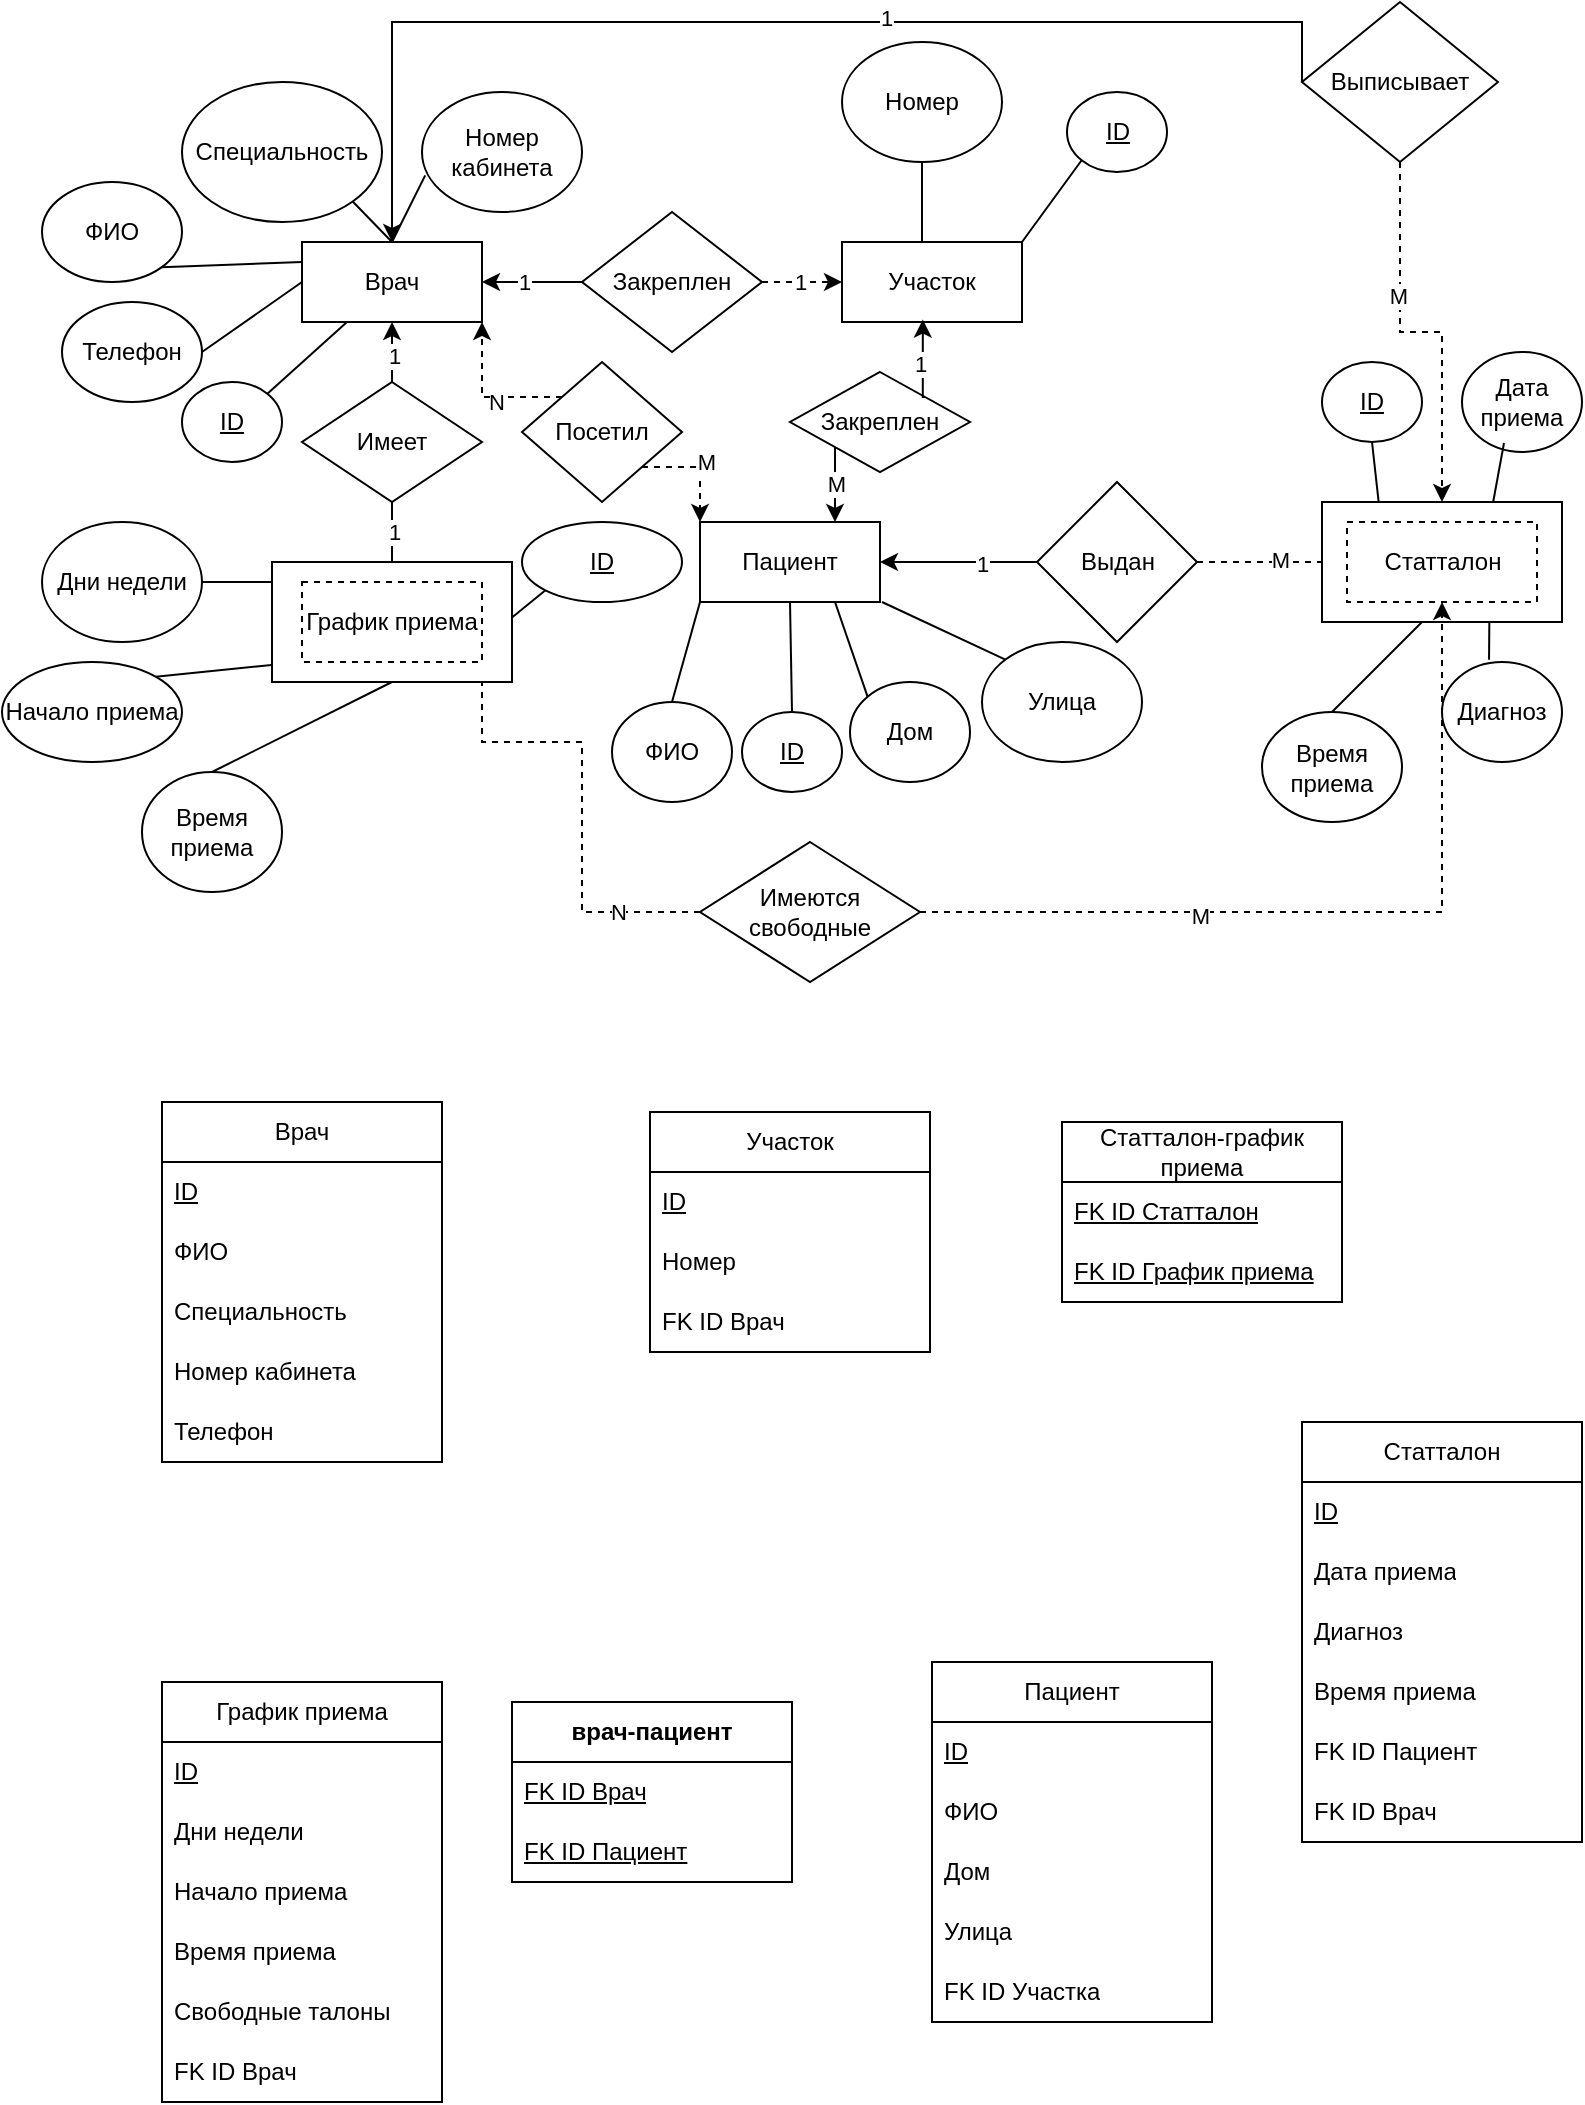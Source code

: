 <mxfile version="28.2.3">
  <diagram name="Страница — 1" id="8ma9KyARYrbKn6qlZUvq">
    <mxGraphModel dx="1426" dy="764" grid="1" gridSize="10" guides="1" tooltips="1" connect="1" arrows="1" fold="1" page="1" pageScale="1" pageWidth="827" pageHeight="1169" math="0" shadow="0">
      <root>
        <mxCell id="0" />
        <mxCell id="1" parent="0" />
        <mxCell id="t9MfOIx_DR_4WwV01bwV-9" value="" style="edgeStyle=orthogonalEdgeStyle;rounded=0;orthogonalLoop=1;jettySize=auto;html=1;exitX=0;exitY=0.5;exitDx=0;exitDy=0;dashed=1;" parent="1" source="t9MfOIx_DR_4WwV01bwV-7" edge="1">
          <mxGeometry relative="1" as="geometry">
            <mxPoint x="260" y="350" as="targetPoint" />
            <Array as="points">
              <mxPoint x="310" y="485" />
              <mxPoint x="310" y="400" />
              <mxPoint x="260" y="400" />
            </Array>
          </mxGeometry>
        </mxCell>
        <mxCell id="t9MfOIx_DR_4WwV01bwV-10" value="N" style="edgeLabel;html=1;align=center;verticalAlign=middle;resizable=0;points=[];" parent="t9MfOIx_DR_4WwV01bwV-9" vertex="1" connectable="0">
          <mxGeometry x="-0.664" relative="1" as="geometry">
            <mxPoint as="offset" />
          </mxGeometry>
        </mxCell>
        <mxCell id="t9MfOIx_DR_4WwV01bwV-4" value="" style="endArrow=none;html=1;rounded=0;exitX=0.5;exitY=0;exitDx=0;exitDy=0;entryX=0.5;entryY=1;entryDx=0;entryDy=0;" parent="1" source="t9MfOIx_DR_4WwV01bwV-2" target="hVDHSrM-zefOUmls5H3F-8" edge="1">
          <mxGeometry width="50" height="50" relative="1" as="geometry">
            <mxPoint x="390" y="440" as="sourcePoint" />
            <mxPoint x="440" y="390" as="targetPoint" />
          </mxGeometry>
        </mxCell>
        <mxCell id="dcq4fBxbvVX3s8oVDsdl-10" value="" style="endArrow=none;html=1;rounded=0;exitX=1;exitY=0.75;exitDx=0;exitDy=0;entryX=0;entryY=1;entryDx=0;entryDy=0;" parent="1" source="hVDHSrM-zefOUmls5H3F-15" target="dcq4fBxbvVX3s8oVDsdl-9" edge="1">
          <mxGeometry width="50" height="50" relative="1" as="geometry">
            <mxPoint x="365" y="390" as="sourcePoint" />
            <mxPoint x="379" y="340" as="targetPoint" />
          </mxGeometry>
        </mxCell>
        <mxCell id="hVDHSrM-zefOUmls5H3F-1" value="В&lt;span style=&quot;background-color: transparent; color: light-dark(rgb(0, 0, 0), rgb(255, 255, 255));&quot;&gt;рач&lt;/span&gt;" style="rounded=0;whiteSpace=wrap;html=1;" parent="1" vertex="1">
          <mxGeometry x="170" y="150" width="90" height="40" as="geometry" />
        </mxCell>
        <mxCell id="hVDHSrM-zefOUmls5H3F-2" value="Пациент" style="rounded=0;whiteSpace=wrap;html=1;" parent="1" vertex="1">
          <mxGeometry x="369" y="290" width="90" height="40" as="geometry" />
        </mxCell>
        <mxCell id="hVDHSrM-zefOUmls5H3F-3" value="Участок" style="rounded=0;whiteSpace=wrap;html=1;" parent="1" vertex="1">
          <mxGeometry x="440" y="150" width="90" height="40" as="geometry" />
        </mxCell>
        <mxCell id="hVDHSrM-zefOUmls5H3F-9" value="Специальность" style="ellipse;whiteSpace=wrap;html=1;" parent="1" vertex="1">
          <mxGeometry x="110" y="70" width="100" height="70" as="geometry" />
        </mxCell>
        <mxCell id="hVDHSrM-zefOUmls5H3F-11" value="" style="endArrow=none;html=1;rounded=0;exitX=0.5;exitY=0;exitDx=0;exitDy=0;entryX=1;entryY=1;entryDx=0;entryDy=0;" parent="1" source="hVDHSrM-zefOUmls5H3F-1" target="hVDHSrM-zefOUmls5H3F-9" edge="1">
          <mxGeometry width="50" height="50" relative="1" as="geometry">
            <mxPoint x="320" y="310" as="sourcePoint" />
            <mxPoint x="370" y="260" as="targetPoint" />
          </mxGeometry>
        </mxCell>
        <mxCell id="hVDHSrM-zefOUmls5H3F-17" value="ФИО" style="ellipse;whiteSpace=wrap;html=1;" parent="1" vertex="1">
          <mxGeometry x="40" y="120" width="70" height="50" as="geometry" />
        </mxCell>
        <mxCell id="hVDHSrM-zefOUmls5H3F-18" value="" style="endArrow=none;html=1;rounded=0;exitX=0;exitY=0.25;exitDx=0;exitDy=0;entryX=1;entryY=1;entryDx=0;entryDy=0;" parent="1" source="hVDHSrM-zefOUmls5H3F-1" target="hVDHSrM-zefOUmls5H3F-17" edge="1">
          <mxGeometry width="50" height="50" relative="1" as="geometry">
            <mxPoint x="101" y="323" as="sourcePoint" />
            <mxPoint x="80" y="300" as="targetPoint" />
          </mxGeometry>
        </mxCell>
        <mxCell id="hVDHSrM-zefOUmls5H3F-19" value="Телефон" style="ellipse;whiteSpace=wrap;html=1;" parent="1" vertex="1">
          <mxGeometry x="50" y="180" width="70" height="50" as="geometry" />
        </mxCell>
        <mxCell id="hVDHSrM-zefOUmls5H3F-20" value="" style="endArrow=none;html=1;rounded=0;exitX=0;exitY=0.5;exitDx=0;exitDy=0;entryX=1;entryY=0.5;entryDx=0;entryDy=0;" parent="1" source="hVDHSrM-zefOUmls5H3F-1" target="hVDHSrM-zefOUmls5H3F-19" edge="1">
          <mxGeometry width="50" height="50" relative="1" as="geometry">
            <mxPoint x="171" y="343" as="sourcePoint" />
            <mxPoint x="150" y="320" as="targetPoint" />
          </mxGeometry>
        </mxCell>
        <mxCell id="hVDHSrM-zefOUmls5H3F-21" value="Номер кабинета" style="ellipse;whiteSpace=wrap;html=1;" parent="1" vertex="1">
          <mxGeometry x="230" y="75" width="80" height="60" as="geometry" />
        </mxCell>
        <mxCell id="hVDHSrM-zefOUmls5H3F-22" value="" style="endArrow=none;html=1;rounded=0;exitX=0.5;exitY=0;exitDx=0;exitDy=0;entryX=0.02;entryY=0.695;entryDx=0;entryDy=0;entryPerimeter=0;" parent="1" source="hVDHSrM-zefOUmls5H3F-1" target="hVDHSrM-zefOUmls5H3F-21" edge="1">
          <mxGeometry width="50" height="50" relative="1" as="geometry">
            <mxPoint x="381" y="143" as="sourcePoint" />
            <mxPoint x="360" y="120" as="targetPoint" />
          </mxGeometry>
        </mxCell>
        <mxCell id="hVDHSrM-zefOUmls5H3F-23" value="Номер" style="ellipse;whiteSpace=wrap;html=1;" parent="1" vertex="1">
          <mxGeometry x="440" y="50" width="80" height="60" as="geometry" />
        </mxCell>
        <mxCell id="hVDHSrM-zefOUmls5H3F-24" value="" style="endArrow=none;html=1;rounded=0;entryX=0.5;entryY=1;entryDx=0;entryDy=0;" parent="1" target="hVDHSrM-zefOUmls5H3F-23" edge="1">
          <mxGeometry width="50" height="50" relative="1" as="geometry">
            <mxPoint x="480" y="150" as="sourcePoint" />
            <mxPoint x="550" y="130" as="targetPoint" />
          </mxGeometry>
        </mxCell>
        <mxCell id="hVDHSrM-zefOUmls5H3F-27" value="Дом" style="ellipse;whiteSpace=wrap;html=1;" parent="1" vertex="1">
          <mxGeometry x="444" y="370" width="60" height="50" as="geometry" />
        </mxCell>
        <mxCell id="hVDHSrM-zefOUmls5H3F-28" value="" style="endArrow=none;html=1;rounded=0;exitX=0.75;exitY=1;exitDx=0;exitDy=0;entryX=0;entryY=0;entryDx=0;entryDy=0;" parent="1" source="hVDHSrM-zefOUmls5H3F-2" target="hVDHSrM-zefOUmls5H3F-27" edge="1">
          <mxGeometry width="50" height="50" relative="1" as="geometry">
            <mxPoint x="441" y="273" as="sourcePoint" />
            <mxPoint x="420" y="250" as="targetPoint" />
          </mxGeometry>
        </mxCell>
        <mxCell id="hVDHSrM-zefOUmls5H3F-31" style="edgeStyle=orthogonalEdgeStyle;rounded=0;orthogonalLoop=1;jettySize=auto;html=1;exitX=1;exitY=0.5;exitDx=0;exitDy=0;entryX=0;entryY=0.5;entryDx=0;entryDy=0;dashed=1;" parent="1" source="hVDHSrM-zefOUmls5H3F-29" target="hVDHSrM-zefOUmls5H3F-3" edge="1">
          <mxGeometry relative="1" as="geometry" />
        </mxCell>
        <mxCell id="hVDHSrM-zefOUmls5H3F-34" value="1" style="edgeLabel;html=1;align=center;verticalAlign=middle;resizable=0;points=[];" parent="hVDHSrM-zefOUmls5H3F-31" vertex="1" connectable="0">
          <mxGeometry x="-0.06" relative="1" as="geometry">
            <mxPoint as="offset" />
          </mxGeometry>
        </mxCell>
        <mxCell id="hVDHSrM-zefOUmls5H3F-32" style="edgeStyle=orthogonalEdgeStyle;rounded=0;orthogonalLoop=1;jettySize=auto;html=1;exitX=0;exitY=0.5;exitDx=0;exitDy=0;entryX=1;entryY=0.5;entryDx=0;entryDy=0;" parent="1" source="hVDHSrM-zefOUmls5H3F-29" target="hVDHSrM-zefOUmls5H3F-1" edge="1">
          <mxGeometry relative="1" as="geometry" />
        </mxCell>
        <mxCell id="hVDHSrM-zefOUmls5H3F-33" value="1" style="edgeLabel;html=1;align=center;verticalAlign=middle;resizable=0;points=[];" parent="hVDHSrM-zefOUmls5H3F-32" vertex="1" connectable="0">
          <mxGeometry x="0.184" relative="1" as="geometry">
            <mxPoint as="offset" />
          </mxGeometry>
        </mxCell>
        <mxCell id="hVDHSrM-zefOUmls5H3F-29" value="Закреплен" style="rhombus;whiteSpace=wrap;html=1;" parent="1" vertex="1">
          <mxGeometry x="310" y="135" width="90" height="70" as="geometry" />
        </mxCell>
        <mxCell id="hVDHSrM-zefOUmls5H3F-36" value="&lt;u&gt;ID&lt;/u&gt;" style="ellipse;whiteSpace=wrap;html=1;" parent="1" vertex="1">
          <mxGeometry x="110" y="220" width="50" height="40" as="geometry" />
        </mxCell>
        <mxCell id="hVDHSrM-zefOUmls5H3F-37" value="" style="endArrow=none;html=1;rounded=0;exitX=1;exitY=0;exitDx=0;exitDy=0;entryX=0.25;entryY=1;entryDx=0;entryDy=0;" parent="1" source="hVDHSrM-zefOUmls5H3F-36" target="hVDHSrM-zefOUmls5H3F-1" edge="1">
          <mxGeometry width="50" height="50" relative="1" as="geometry">
            <mxPoint x="291" y="253" as="sourcePoint" />
            <mxPoint x="270" y="230" as="targetPoint" />
          </mxGeometry>
        </mxCell>
        <mxCell id="hVDHSrM-zefOUmls5H3F-38" value="&lt;u&gt;ID&lt;/u&gt;" style="ellipse;whiteSpace=wrap;html=1;" parent="1" vertex="1">
          <mxGeometry x="552.5" y="75" width="50" height="40" as="geometry" />
        </mxCell>
        <mxCell id="hVDHSrM-zefOUmls5H3F-39" value="" style="endArrow=none;html=1;rounded=0;exitX=1;exitY=0;exitDx=0;exitDy=0;entryX=0;entryY=1;entryDx=0;entryDy=0;" parent="1" source="hVDHSrM-zefOUmls5H3F-3" target="hVDHSrM-zefOUmls5H3F-38" edge="1">
          <mxGeometry width="50" height="50" relative="1" as="geometry">
            <mxPoint x="440" y="296" as="sourcePoint" />
            <mxPoint x="480" y="260" as="targetPoint" />
          </mxGeometry>
        </mxCell>
        <mxCell id="hVDHSrM-zefOUmls5H3F-40" value="Дни недели" style="ellipse;whiteSpace=wrap;html=1;" parent="1" vertex="1">
          <mxGeometry x="40" y="290" width="80" height="60" as="geometry" />
        </mxCell>
        <mxCell id="hVDHSrM-zefOUmls5H3F-41" value="" style="endArrow=none;html=1;rounded=0;exitX=1;exitY=0.5;exitDx=0;exitDy=0;entryX=0;entryY=0;entryDx=0;entryDy=0;" parent="1" source="hVDHSrM-zefOUmls5H3F-40" target="hVDHSrM-zefOUmls5H3F-15" edge="1">
          <mxGeometry width="50" height="50" relative="1" as="geometry">
            <mxPoint x="210" y="386" as="sourcePoint" />
            <mxPoint x="250" y="350" as="targetPoint" />
          </mxGeometry>
        </mxCell>
        <mxCell id="hVDHSrM-zefOUmls5H3F-42" value="Начало приема" style="ellipse;whiteSpace=wrap;html=1;" parent="1" vertex="1">
          <mxGeometry x="20" y="360" width="90" height="50" as="geometry" />
        </mxCell>
        <mxCell id="hVDHSrM-zefOUmls5H3F-43" value="" style="endArrow=none;html=1;rounded=0;exitX=0;exitY=1;exitDx=0;exitDy=0;entryX=1;entryY=0;entryDx=0;entryDy=0;" parent="1" source="hVDHSrM-zefOUmls5H3F-15" target="hVDHSrM-zefOUmls5H3F-42" edge="1">
          <mxGeometry width="50" height="50" relative="1" as="geometry">
            <mxPoint x="220" y="486" as="sourcePoint" />
            <mxPoint x="260" y="450" as="targetPoint" />
          </mxGeometry>
        </mxCell>
        <mxCell id="hVDHSrM-zefOUmls5H3F-44" value="Время приема" style="ellipse;whiteSpace=wrap;html=1;" parent="1" vertex="1">
          <mxGeometry x="90" y="415" width="70" height="60" as="geometry" />
        </mxCell>
        <mxCell id="hVDHSrM-zefOUmls5H3F-45" value="" style="endArrow=none;html=1;rounded=0;exitX=0.5;exitY=0;exitDx=0;exitDy=0;entryX=0.5;entryY=1;entryDx=0;entryDy=0;" parent="1" source="dcq4fBxbvVX3s8oVDsdl-6" target="hVDHSrM-zefOUmls5H3F-15" edge="1">
          <mxGeometry width="50" height="50" relative="1" as="geometry">
            <mxPoint x="230" y="486" as="sourcePoint" />
            <mxPoint x="270" y="450" as="targetPoint" />
          </mxGeometry>
        </mxCell>
        <mxCell id="hVDHSrM-zefOUmls5H3F-47" style="edgeStyle=orthogonalEdgeStyle;rounded=0;orthogonalLoop=1;jettySize=auto;html=1;exitX=0.5;exitY=1;exitDx=0;exitDy=0;entryX=0.5;entryY=0;entryDx=0;entryDy=0;" parent="1" source="hVDHSrM-zefOUmls5H3F-46" target="hVDHSrM-zefOUmls5H3F-15" edge="1">
          <mxGeometry relative="1" as="geometry" />
        </mxCell>
        <mxCell id="hVDHSrM-zefOUmls5H3F-50" value="1" style="edgeLabel;html=1;align=center;verticalAlign=middle;resizable=0;points=[];" parent="hVDHSrM-zefOUmls5H3F-47" vertex="1" connectable="0">
          <mxGeometry x="-0.24" y="1" relative="1" as="geometry">
            <mxPoint as="offset" />
          </mxGeometry>
        </mxCell>
        <mxCell id="hVDHSrM-zefOUmls5H3F-48" style="edgeStyle=orthogonalEdgeStyle;rounded=0;orthogonalLoop=1;jettySize=auto;html=1;exitX=0.5;exitY=0;exitDx=0;exitDy=0;entryX=0.5;entryY=1;entryDx=0;entryDy=0;" parent="1" source="hVDHSrM-zefOUmls5H3F-46" target="hVDHSrM-zefOUmls5H3F-1" edge="1">
          <mxGeometry relative="1" as="geometry" />
        </mxCell>
        <mxCell id="hVDHSrM-zefOUmls5H3F-49" value="1" style="edgeLabel;html=1;align=center;verticalAlign=middle;resizable=0;points=[];" parent="hVDHSrM-zefOUmls5H3F-48" vertex="1" connectable="0">
          <mxGeometry x="-0.093" y="-1" relative="1" as="geometry">
            <mxPoint as="offset" />
          </mxGeometry>
        </mxCell>
        <mxCell id="hVDHSrM-zefOUmls5H3F-46" value="Имеет" style="rhombus;whiteSpace=wrap;html=1;" parent="1" vertex="1">
          <mxGeometry x="170" y="220" width="90" height="60" as="geometry" />
        </mxCell>
        <mxCell id="hVDHSrM-zefOUmls5H3F-51" value="ФИО" style="ellipse;whiteSpace=wrap;html=1;" parent="1" vertex="1">
          <mxGeometry x="325" y="380" width="60" height="50" as="geometry" />
        </mxCell>
        <mxCell id="hVDHSrM-zefOUmls5H3F-52" value="" style="endArrow=none;html=1;rounded=0;exitX=0.5;exitY=0;exitDx=0;exitDy=0;entryX=0;entryY=1;entryDx=0;entryDy=0;" parent="1" source="hVDHSrM-zefOUmls5H3F-51" target="hVDHSrM-zefOUmls5H3F-2" edge="1">
          <mxGeometry width="50" height="50" relative="1" as="geometry">
            <mxPoint x="450" y="456" as="sourcePoint" />
            <mxPoint x="490" y="420" as="targetPoint" />
          </mxGeometry>
        </mxCell>
        <mxCell id="hVDHSrM-zefOUmls5H3F-53" value="&lt;u&gt;ID&lt;/u&gt;" style="ellipse;whiteSpace=wrap;html=1;" parent="1" vertex="1">
          <mxGeometry x="390" y="385" width="50" height="40" as="geometry" />
        </mxCell>
        <mxCell id="hVDHSrM-zefOUmls5H3F-54" value="" style="endArrow=none;html=1;rounded=0;exitX=0.5;exitY=0;exitDx=0;exitDy=0;entryX=0.5;entryY=1;entryDx=0;entryDy=0;" parent="1" source="hVDHSrM-zefOUmls5H3F-53" target="hVDHSrM-zefOUmls5H3F-2" edge="1">
          <mxGeometry width="50" height="50" relative="1" as="geometry">
            <mxPoint x="530" y="366" as="sourcePoint" />
            <mxPoint x="570" y="330" as="targetPoint" />
          </mxGeometry>
        </mxCell>
        <mxCell id="hVDHSrM-zefOUmls5H3F-64" style="edgeStyle=orthogonalEdgeStyle;rounded=0;orthogonalLoop=1;jettySize=auto;html=1;exitX=0;exitY=1;exitDx=0;exitDy=0;entryX=0.75;entryY=0;entryDx=0;entryDy=0;" parent="1" source="hVDHSrM-zefOUmls5H3F-55" target="hVDHSrM-zefOUmls5H3F-2" edge="1">
          <mxGeometry relative="1" as="geometry" />
        </mxCell>
        <mxCell id="hVDHSrM-zefOUmls5H3F-65" value="M" style="edgeLabel;html=1;align=center;verticalAlign=middle;resizable=0;points=[];" parent="hVDHSrM-zefOUmls5H3F-64" vertex="1" connectable="0">
          <mxGeometry x="-0.045" relative="1" as="geometry">
            <mxPoint as="offset" />
          </mxGeometry>
        </mxCell>
        <mxCell id="hVDHSrM-zefOUmls5H3F-55" value="Закреплен" style="rhombus;whiteSpace=wrap;html=1;" parent="1" vertex="1">
          <mxGeometry x="414" y="215" width="90" height="50" as="geometry" />
        </mxCell>
        <mxCell id="hVDHSrM-zefOUmls5H3F-63" style="edgeStyle=orthogonalEdgeStyle;rounded=0;orthogonalLoop=1;jettySize=auto;html=1;exitX=1;exitY=0;exitDx=0;exitDy=0;entryX=0.449;entryY=0.97;entryDx=0;entryDy=0;entryPerimeter=0;" parent="1" source="hVDHSrM-zefOUmls5H3F-55" target="hVDHSrM-zefOUmls5H3F-3" edge="1">
          <mxGeometry relative="1" as="geometry" />
        </mxCell>
        <mxCell id="hVDHSrM-zefOUmls5H3F-66" value="1" style="edgeLabel;html=1;align=center;verticalAlign=middle;resizable=0;points=[];" parent="hVDHSrM-zefOUmls5H3F-63" vertex="1" connectable="0">
          <mxGeometry x="-0.085" y="2" relative="1" as="geometry">
            <mxPoint as="offset" />
          </mxGeometry>
        </mxCell>
        <mxCell id="hVDHSrM-zefOUmls5H3F-68" style="edgeStyle=orthogonalEdgeStyle;rounded=0;orthogonalLoop=1;jettySize=auto;html=1;exitX=0;exitY=0;exitDx=0;exitDy=0;entryX=1;entryY=1;entryDx=0;entryDy=0;dashed=1;" parent="1" source="hVDHSrM-zefOUmls5H3F-67" target="hVDHSrM-zefOUmls5H3F-1" edge="1">
          <mxGeometry relative="1" as="geometry" />
        </mxCell>
        <mxCell id="hVDHSrM-zefOUmls5H3F-71" value="N" style="edgeLabel;html=1;align=center;verticalAlign=middle;resizable=0;points=[];" parent="hVDHSrM-zefOUmls5H3F-68" vertex="1" connectable="0">
          <mxGeometry x="-0.143" y="2" relative="1" as="geometry">
            <mxPoint as="offset" />
          </mxGeometry>
        </mxCell>
        <mxCell id="hVDHSrM-zefOUmls5H3F-69" style="edgeStyle=orthogonalEdgeStyle;rounded=0;orthogonalLoop=1;jettySize=auto;html=1;exitX=1;exitY=1;exitDx=0;exitDy=0;entryX=0;entryY=0;entryDx=0;entryDy=0;dashed=1;" parent="1" source="hVDHSrM-zefOUmls5H3F-67" target="hVDHSrM-zefOUmls5H3F-2" edge="1">
          <mxGeometry relative="1" as="geometry" />
        </mxCell>
        <mxCell id="hVDHSrM-zefOUmls5H3F-70" value="M" style="edgeLabel;html=1;align=center;verticalAlign=middle;resizable=0;points=[];" parent="hVDHSrM-zefOUmls5H3F-69" vertex="1" connectable="0">
          <mxGeometry x="0.027" y="4" relative="1" as="geometry">
            <mxPoint x="-1" y="-3" as="offset" />
          </mxGeometry>
        </mxCell>
        <mxCell id="hVDHSrM-zefOUmls5H3F-67" value="Посетил" style="rhombus;whiteSpace=wrap;html=1;" parent="1" vertex="1">
          <mxGeometry x="280" y="210" width="80" height="70" as="geometry" />
        </mxCell>
        <mxCell id="hVDHSrM-zefOUmls5H3F-73" style="edgeStyle=orthogonalEdgeStyle;rounded=0;orthogonalLoop=1;jettySize=auto;html=1;exitX=0;exitY=0.5;exitDx=0;exitDy=0;entryX=1;entryY=0.5;entryDx=0;entryDy=0;" parent="1" source="hVDHSrM-zefOUmls5H3F-72" target="hVDHSrM-zefOUmls5H3F-2" edge="1">
          <mxGeometry relative="1" as="geometry" />
        </mxCell>
        <mxCell id="hVDHSrM-zefOUmls5H3F-77" value="1" style="edgeLabel;html=1;align=center;verticalAlign=middle;resizable=0;points=[];" parent="hVDHSrM-zefOUmls5H3F-73" vertex="1" connectable="0">
          <mxGeometry x="-0.304" y="1" relative="1" as="geometry">
            <mxPoint as="offset" />
          </mxGeometry>
        </mxCell>
        <mxCell id="hVDHSrM-zefOUmls5H3F-74" style="edgeStyle=orthogonalEdgeStyle;rounded=0;orthogonalLoop=1;jettySize=auto;html=1;exitX=1;exitY=0.5;exitDx=0;exitDy=0;entryX=0;entryY=0.5;entryDx=0;entryDy=0;dashed=1;" parent="1" source="hVDHSrM-zefOUmls5H3F-72" target="hVDHSrM-zefOUmls5H3F-8" edge="1">
          <mxGeometry relative="1" as="geometry" />
        </mxCell>
        <mxCell id="hVDHSrM-zefOUmls5H3F-78" value="M" style="edgeLabel;html=1;align=center;verticalAlign=middle;resizable=0;points=[];" parent="hVDHSrM-zefOUmls5H3F-74" vertex="1" connectable="0">
          <mxGeometry x="0.108" y="1" relative="1" as="geometry">
            <mxPoint as="offset" />
          </mxGeometry>
        </mxCell>
        <mxCell id="hVDHSrM-zefOUmls5H3F-72" value="Выдан" style="rhombus;whiteSpace=wrap;html=1;" parent="1" vertex="1">
          <mxGeometry x="537.5" y="270" width="80" height="80" as="geometry" />
        </mxCell>
        <mxCell id="hVDHSrM-zefOUmls5H3F-79" value="&lt;u&gt;ID&lt;/u&gt;" style="ellipse;whiteSpace=wrap;html=1;" parent="1" vertex="1">
          <mxGeometry x="680" y="210" width="50" height="40" as="geometry" />
        </mxCell>
        <mxCell id="hVDHSrM-zefOUmls5H3F-80" value="" style="endArrow=none;html=1;rounded=0;exitX=0.177;exitY=-0.029;exitDx=0;exitDy=0;entryX=0.5;entryY=1;entryDx=0;entryDy=0;exitPerimeter=0;" parent="1" source="hVDHSrM-zefOUmls5H3F-8" target="hVDHSrM-zefOUmls5H3F-79" edge="1">
          <mxGeometry width="50" height="50" relative="1" as="geometry">
            <mxPoint x="641" y="435" as="sourcePoint" />
            <mxPoint x="640" y="380" as="targetPoint" />
          </mxGeometry>
        </mxCell>
        <mxCell id="hVDHSrM-zefOUmls5H3F-81" value="Дата приема" style="ellipse;whiteSpace=wrap;html=1;" parent="1" vertex="1">
          <mxGeometry x="750" y="205" width="60" height="50" as="geometry" />
        </mxCell>
        <mxCell id="hVDHSrM-zefOUmls5H3F-82" value="Диагноз" style="ellipse;whiteSpace=wrap;html=1;" parent="1" vertex="1">
          <mxGeometry x="740" y="360" width="60" height="50" as="geometry" />
        </mxCell>
        <mxCell id="hVDHSrM-zefOUmls5H3F-83" value="" style="endArrow=none;html=1;rounded=0;exitX=0.75;exitY=1;exitDx=0;exitDy=0;entryX=0.392;entryY=-0.023;entryDx=0;entryDy=0;entryPerimeter=0;" parent="1" source="hVDHSrM-zefOUmls5H3F-8" target="hVDHSrM-zefOUmls5H3F-82" edge="1">
          <mxGeometry width="50" height="50" relative="1" as="geometry">
            <mxPoint x="752" y="479" as="sourcePoint" />
            <mxPoint x="750" y="440" as="targetPoint" />
          </mxGeometry>
        </mxCell>
        <mxCell id="hVDHSrM-zefOUmls5H3F-84" value="" style="endArrow=none;html=1;rounded=0;exitX=0.75;exitY=0;exitDx=0;exitDy=0;entryX=0.35;entryY=0.91;entryDx=0;entryDy=0;entryPerimeter=0;" parent="1" source="hVDHSrM-zefOUmls5H3F-8" target="hVDHSrM-zefOUmls5H3F-81" edge="1">
          <mxGeometry width="50" height="50" relative="1" as="geometry">
            <mxPoint x="702" y="499" as="sourcePoint" />
            <mxPoint x="700" y="460" as="targetPoint" />
          </mxGeometry>
        </mxCell>
        <mxCell id="dcq4fBxbvVX3s8oVDsdl-5" value="" style="rounded=0;whiteSpace=wrap;html=1;" parent="1" vertex="1">
          <mxGeometry x="680" y="280" width="120" height="60" as="geometry" />
        </mxCell>
        <mxCell id="hVDHSrM-zefOUmls5H3F-8" value="Статталон" style="rounded=0;whiteSpace=wrap;html=1;dashed=1;" parent="1" vertex="1">
          <mxGeometry x="692.5" y="290" width="95" height="40" as="geometry" />
        </mxCell>
        <mxCell id="dcq4fBxbvVX3s8oVDsdl-7" value="" style="endArrow=none;html=1;rounded=0;exitX=0.5;exitY=0;exitDx=0;exitDy=0;entryX=0.5;entryY=1;entryDx=0;entryDy=0;" parent="1" source="hVDHSrM-zefOUmls5H3F-44" target="dcq4fBxbvVX3s8oVDsdl-6" edge="1">
          <mxGeometry width="50" height="50" relative="1" as="geometry">
            <mxPoint x="125" y="415" as="sourcePoint" />
            <mxPoint x="215" y="360" as="targetPoint" />
          </mxGeometry>
        </mxCell>
        <mxCell id="dcq4fBxbvVX3s8oVDsdl-6" value="" style="rounded=0;whiteSpace=wrap;html=1;" parent="1" vertex="1">
          <mxGeometry x="155" y="310" width="120" height="60" as="geometry" />
        </mxCell>
        <mxCell id="hVDHSrM-zefOUmls5H3F-15" value="График приема" style="rounded=0;whiteSpace=wrap;html=1;dashed=1;" parent="1" vertex="1">
          <mxGeometry x="170" y="320" width="90" height="40" as="geometry" />
        </mxCell>
        <mxCell id="dcq4fBxbvVX3s8oVDsdl-9" value="&lt;u&gt;ID&lt;/u&gt;" style="ellipse;whiteSpace=wrap;html=1;" parent="1" vertex="1">
          <mxGeometry x="280" y="290" width="80" height="40" as="geometry" />
        </mxCell>
        <mxCell id="dcq4fBxbvVX3s8oVDsdl-13" style="edgeStyle=orthogonalEdgeStyle;rounded=0;orthogonalLoop=1;jettySize=auto;html=1;exitX=0;exitY=0.5;exitDx=0;exitDy=0;entryX=0.5;entryY=0;entryDx=0;entryDy=0;" parent="1" source="dcq4fBxbvVX3s8oVDsdl-11" target="hVDHSrM-zefOUmls5H3F-1" edge="1">
          <mxGeometry relative="1" as="geometry">
            <Array as="points">
              <mxPoint x="670" y="40" />
              <mxPoint x="215" y="40" />
            </Array>
          </mxGeometry>
        </mxCell>
        <mxCell id="dcq4fBxbvVX3s8oVDsdl-14" value="1" style="edgeLabel;html=1;align=center;verticalAlign=middle;resizable=0;points=[];" parent="dcq4fBxbvVX3s8oVDsdl-13" vertex="1" connectable="0">
          <mxGeometry x="-0.2" y="-2" relative="1" as="geometry">
            <mxPoint as="offset" />
          </mxGeometry>
        </mxCell>
        <mxCell id="dcq4fBxbvVX3s8oVDsdl-17" style="edgeStyle=orthogonalEdgeStyle;rounded=0;orthogonalLoop=1;jettySize=auto;html=1;exitX=0.5;exitY=1;exitDx=0;exitDy=0;dashed=1;" parent="1" source="dcq4fBxbvVX3s8oVDsdl-11" target="dcq4fBxbvVX3s8oVDsdl-5" edge="1">
          <mxGeometry relative="1" as="geometry" />
        </mxCell>
        <mxCell id="dcq4fBxbvVX3s8oVDsdl-18" value="M" style="edgeLabel;html=1;align=center;verticalAlign=middle;resizable=0;points=[];" parent="dcq4fBxbvVX3s8oVDsdl-17" vertex="1" connectable="0">
          <mxGeometry x="-0.298" y="-1" relative="1" as="geometry">
            <mxPoint as="offset" />
          </mxGeometry>
        </mxCell>
        <mxCell id="dcq4fBxbvVX3s8oVDsdl-11" value="Выписывает" style="rhombus;whiteSpace=wrap;html=1;" parent="1" vertex="1">
          <mxGeometry x="670" y="30" width="98" height="80" as="geometry" />
        </mxCell>
        <mxCell id="f_rS3gfExiS5bUMsGlVi-40" value="Врач" style="swimlane;fontStyle=0;childLayout=stackLayout;horizontal=1;startSize=30;horizontalStack=0;resizeParent=1;resizeParentMax=0;resizeLast=0;collapsible=1;marginBottom=0;whiteSpace=wrap;html=1;" parent="1" vertex="1">
          <mxGeometry x="100" y="580" width="140" height="180" as="geometry" />
        </mxCell>
        <mxCell id="f_rS3gfExiS5bUMsGlVi-41" value="&lt;u&gt;ID&lt;/u&gt;" style="text;strokeColor=none;fillColor=none;align=left;verticalAlign=middle;spacingLeft=4;spacingRight=4;overflow=hidden;points=[[0,0.5],[1,0.5]];portConstraint=eastwest;rotatable=0;whiteSpace=wrap;html=1;" parent="f_rS3gfExiS5bUMsGlVi-40" vertex="1">
          <mxGeometry y="30" width="140" height="30" as="geometry" />
        </mxCell>
        <mxCell id="f_rS3gfExiS5bUMsGlVi-42" value="ФИО" style="text;strokeColor=none;fillColor=none;align=left;verticalAlign=middle;spacingLeft=4;spacingRight=4;overflow=hidden;points=[[0,0.5],[1,0.5]];portConstraint=eastwest;rotatable=0;whiteSpace=wrap;html=1;" parent="f_rS3gfExiS5bUMsGlVi-40" vertex="1">
          <mxGeometry y="60" width="140" height="30" as="geometry" />
        </mxCell>
        <mxCell id="f_rS3gfExiS5bUMsGlVi-43" value="Специальность" style="text;strokeColor=none;fillColor=none;align=left;verticalAlign=middle;spacingLeft=4;spacingRight=4;overflow=hidden;points=[[0,0.5],[1,0.5]];portConstraint=eastwest;rotatable=0;whiteSpace=wrap;html=1;" parent="f_rS3gfExiS5bUMsGlVi-40" vertex="1">
          <mxGeometry y="90" width="140" height="30" as="geometry" />
        </mxCell>
        <mxCell id="f_rS3gfExiS5bUMsGlVi-44" value="Номер кабинета" style="text;strokeColor=none;fillColor=none;align=left;verticalAlign=middle;spacingLeft=4;spacingRight=4;overflow=hidden;points=[[0,0.5],[1,0.5]];portConstraint=eastwest;rotatable=0;whiteSpace=wrap;html=1;" parent="f_rS3gfExiS5bUMsGlVi-40" vertex="1">
          <mxGeometry y="120" width="140" height="30" as="geometry" />
        </mxCell>
        <mxCell id="f_rS3gfExiS5bUMsGlVi-45" value="Телефон" style="text;strokeColor=none;fillColor=none;align=left;verticalAlign=middle;spacingLeft=4;spacingRight=4;overflow=hidden;points=[[0,0.5],[1,0.5]];portConstraint=eastwest;rotatable=0;whiteSpace=wrap;html=1;" parent="f_rS3gfExiS5bUMsGlVi-40" vertex="1">
          <mxGeometry y="150" width="140" height="30" as="geometry" />
        </mxCell>
        <mxCell id="f_rS3gfExiS5bUMsGlVi-46" value="Участок" style="swimlane;fontStyle=0;childLayout=stackLayout;horizontal=1;startSize=30;horizontalStack=0;resizeParent=1;resizeParentMax=0;resizeLast=0;collapsible=1;marginBottom=0;whiteSpace=wrap;html=1;" parent="1" vertex="1">
          <mxGeometry x="344" y="585" width="140" height="120" as="geometry" />
        </mxCell>
        <mxCell id="f_rS3gfExiS5bUMsGlVi-47" value="&lt;u&gt;ID&lt;/u&gt;" style="text;strokeColor=none;fillColor=none;align=left;verticalAlign=middle;spacingLeft=4;spacingRight=4;overflow=hidden;points=[[0,0.5],[1,0.5]];portConstraint=eastwest;rotatable=0;whiteSpace=wrap;html=1;" parent="f_rS3gfExiS5bUMsGlVi-46" vertex="1">
          <mxGeometry y="30" width="140" height="30" as="geometry" />
        </mxCell>
        <mxCell id="f_rS3gfExiS5bUMsGlVi-48" value="Номер" style="text;strokeColor=none;fillColor=none;align=left;verticalAlign=middle;spacingLeft=4;spacingRight=4;overflow=hidden;points=[[0,0.5],[1,0.5]];portConstraint=eastwest;rotatable=0;whiteSpace=wrap;html=1;" parent="f_rS3gfExiS5bUMsGlVi-46" vertex="1">
          <mxGeometry y="60" width="140" height="30" as="geometry" />
        </mxCell>
        <mxCell id="f_rS3gfExiS5bUMsGlVi-75" value="FK ID Врач" style="text;strokeColor=none;fillColor=none;align=left;verticalAlign=middle;spacingLeft=4;spacingRight=4;overflow=hidden;points=[[0,0.5],[1,0.5]];portConstraint=eastwest;rotatable=0;whiteSpace=wrap;html=1;" parent="f_rS3gfExiS5bUMsGlVi-46" vertex="1">
          <mxGeometry y="90" width="140" height="30" as="geometry" />
        </mxCell>
        <mxCell id="f_rS3gfExiS5bUMsGlVi-52" value="Статталон" style="swimlane;fontStyle=0;childLayout=stackLayout;horizontal=1;startSize=30;horizontalStack=0;resizeParent=1;resizeParentMax=0;resizeLast=0;collapsible=1;marginBottom=0;whiteSpace=wrap;html=1;" parent="1" vertex="1">
          <mxGeometry x="670" y="740" width="140" height="210" as="geometry" />
        </mxCell>
        <mxCell id="f_rS3gfExiS5bUMsGlVi-53" value="&lt;u&gt;ID&lt;/u&gt;" style="text;strokeColor=none;fillColor=none;align=left;verticalAlign=middle;spacingLeft=4;spacingRight=4;overflow=hidden;points=[[0,0.5],[1,0.5]];portConstraint=eastwest;rotatable=0;whiteSpace=wrap;html=1;" parent="f_rS3gfExiS5bUMsGlVi-52" vertex="1">
          <mxGeometry y="30" width="140" height="30" as="geometry" />
        </mxCell>
        <mxCell id="f_rS3gfExiS5bUMsGlVi-54" value="Дата приема" style="text;strokeColor=none;fillColor=none;align=left;verticalAlign=middle;spacingLeft=4;spacingRight=4;overflow=hidden;points=[[0,0.5],[1,0.5]];portConstraint=eastwest;rotatable=0;whiteSpace=wrap;html=1;" parent="f_rS3gfExiS5bUMsGlVi-52" vertex="1">
          <mxGeometry y="60" width="140" height="30" as="geometry" />
        </mxCell>
        <mxCell id="f_rS3gfExiS5bUMsGlVi-55" value="Диагноз" style="text;strokeColor=none;fillColor=none;align=left;verticalAlign=middle;spacingLeft=4;spacingRight=4;overflow=hidden;points=[[0,0.5],[1,0.5]];portConstraint=eastwest;rotatable=0;whiteSpace=wrap;html=1;" parent="f_rS3gfExiS5bUMsGlVi-52" vertex="1">
          <mxGeometry y="90" width="140" height="30" as="geometry" />
        </mxCell>
        <mxCell id="t9MfOIx_DR_4WwV01bwV-5" value="Время приема" style="text;strokeColor=none;fillColor=none;align=left;verticalAlign=middle;spacingLeft=4;spacingRight=4;overflow=hidden;points=[[0,0.5],[1,0.5]];portConstraint=eastwest;rotatable=0;whiteSpace=wrap;html=1;" parent="f_rS3gfExiS5bUMsGlVi-52" vertex="1">
          <mxGeometry y="120" width="140" height="30" as="geometry" />
        </mxCell>
        <mxCell id="bO71kq1Kw3lCX42-NqAK-4" value="FK ID Пациент" style="text;strokeColor=none;fillColor=none;align=left;verticalAlign=middle;spacingLeft=4;spacingRight=4;overflow=hidden;points=[[0,0.5],[1,0.5]];portConstraint=eastwest;rotatable=0;whiteSpace=wrap;html=1;" parent="f_rS3gfExiS5bUMsGlVi-52" vertex="1">
          <mxGeometry y="150" width="140" height="30" as="geometry" />
        </mxCell>
        <mxCell id="bO71kq1Kw3lCX42-NqAK-7" value="FK ID Врач" style="text;strokeColor=none;fillColor=none;align=left;verticalAlign=middle;spacingLeft=4;spacingRight=4;overflow=hidden;points=[[0,0.5],[1,0.5]];portConstraint=eastwest;rotatable=0;whiteSpace=wrap;html=1;" parent="f_rS3gfExiS5bUMsGlVi-52" vertex="1">
          <mxGeometry y="180" width="140" height="30" as="geometry" />
        </mxCell>
        <mxCell id="f_rS3gfExiS5bUMsGlVi-58" value="Пациент" style="swimlane;fontStyle=0;childLayout=stackLayout;horizontal=1;startSize=30;horizontalStack=0;resizeParent=1;resizeParentMax=0;resizeLast=0;collapsible=1;marginBottom=0;whiteSpace=wrap;html=1;" parent="1" vertex="1">
          <mxGeometry x="485" y="860" width="140" height="180" as="geometry" />
        </mxCell>
        <mxCell id="f_rS3gfExiS5bUMsGlVi-59" value="&lt;u&gt;ID&lt;/u&gt;" style="text;strokeColor=none;fillColor=none;align=left;verticalAlign=middle;spacingLeft=4;spacingRight=4;overflow=hidden;points=[[0,0.5],[1,0.5]];portConstraint=eastwest;rotatable=0;whiteSpace=wrap;html=1;" parent="f_rS3gfExiS5bUMsGlVi-58" vertex="1">
          <mxGeometry y="30" width="140" height="30" as="geometry" />
        </mxCell>
        <mxCell id="f_rS3gfExiS5bUMsGlVi-60" value="ФИО" style="text;strokeColor=none;fillColor=none;align=left;verticalAlign=middle;spacingLeft=4;spacingRight=4;overflow=hidden;points=[[0,0.5],[1,0.5]];portConstraint=eastwest;rotatable=0;whiteSpace=wrap;html=1;" parent="f_rS3gfExiS5bUMsGlVi-58" vertex="1">
          <mxGeometry y="60" width="140" height="30" as="geometry" />
        </mxCell>
        <mxCell id="f_rS3gfExiS5bUMsGlVi-80" value="Дом" style="text;strokeColor=none;fillColor=none;align=left;verticalAlign=middle;spacingLeft=4;spacingRight=4;overflow=hidden;points=[[0,0.5],[1,0.5]];portConstraint=eastwest;rotatable=0;whiteSpace=wrap;html=1;" parent="f_rS3gfExiS5bUMsGlVi-58" vertex="1">
          <mxGeometry y="90" width="140" height="30" as="geometry" />
        </mxCell>
        <mxCell id="f_rS3gfExiS5bUMsGlVi-81" value="Улица" style="text;strokeColor=none;fillColor=none;align=left;verticalAlign=middle;spacingLeft=4;spacingRight=4;overflow=hidden;points=[[0,0.5],[1,0.5]];portConstraint=eastwest;rotatable=0;whiteSpace=wrap;html=1;" parent="f_rS3gfExiS5bUMsGlVi-58" vertex="1">
          <mxGeometry y="120" width="140" height="30" as="geometry" />
        </mxCell>
        <mxCell id="bO71kq1Kw3lCX42-NqAK-6" value="FK ID Участка" style="text;strokeColor=none;fillColor=none;align=left;verticalAlign=middle;spacingLeft=4;spacingRight=4;overflow=hidden;points=[[0,0.5],[1,0.5]];portConstraint=eastwest;rotatable=0;whiteSpace=wrap;html=1;" parent="f_rS3gfExiS5bUMsGlVi-58" vertex="1">
          <mxGeometry y="150" width="140" height="30" as="geometry" />
        </mxCell>
        <mxCell id="f_rS3gfExiS5bUMsGlVi-64" value="График приема" style="swimlane;fontStyle=0;childLayout=stackLayout;horizontal=1;startSize=30;horizontalStack=0;resizeParent=1;resizeParentMax=0;resizeLast=0;collapsible=1;marginBottom=0;whiteSpace=wrap;html=1;" parent="1" vertex="1">
          <mxGeometry x="100" y="870" width="140" height="210" as="geometry" />
        </mxCell>
        <mxCell id="f_rS3gfExiS5bUMsGlVi-65" value="&lt;u&gt;ID&lt;/u&gt;" style="text;strokeColor=none;fillColor=none;align=left;verticalAlign=middle;spacingLeft=4;spacingRight=4;overflow=hidden;points=[[0,0.5],[1,0.5]];portConstraint=eastwest;rotatable=0;whiteSpace=wrap;html=1;" parent="f_rS3gfExiS5bUMsGlVi-64" vertex="1">
          <mxGeometry y="30" width="140" height="30" as="geometry" />
        </mxCell>
        <mxCell id="f_rS3gfExiS5bUMsGlVi-66" value="Дни недели" style="text;strokeColor=none;fillColor=none;align=left;verticalAlign=middle;spacingLeft=4;spacingRight=4;overflow=hidden;points=[[0,0.5],[1,0.5]];portConstraint=eastwest;rotatable=0;whiteSpace=wrap;html=1;" parent="f_rS3gfExiS5bUMsGlVi-64" vertex="1">
          <mxGeometry y="60" width="140" height="30" as="geometry" />
        </mxCell>
        <mxCell id="f_rS3gfExiS5bUMsGlVi-67" value="Начало приема" style="text;strokeColor=none;fillColor=none;align=left;verticalAlign=middle;spacingLeft=4;spacingRight=4;overflow=hidden;points=[[0,0.5],[1,0.5]];portConstraint=eastwest;rotatable=0;whiteSpace=wrap;html=1;" parent="f_rS3gfExiS5bUMsGlVi-64" vertex="1">
          <mxGeometry y="90" width="140" height="30" as="geometry" />
        </mxCell>
        <mxCell id="f_rS3gfExiS5bUMsGlVi-68" value="Время приема" style="text;strokeColor=none;fillColor=none;align=left;verticalAlign=middle;spacingLeft=4;spacingRight=4;overflow=hidden;points=[[0,0.5],[1,0.5]];portConstraint=eastwest;rotatable=0;whiteSpace=wrap;html=1;" parent="f_rS3gfExiS5bUMsGlVi-64" vertex="1">
          <mxGeometry y="120" width="140" height="30" as="geometry" />
        </mxCell>
        <mxCell id="f_rS3gfExiS5bUMsGlVi-69" value="Свободные талоны" style="text;strokeColor=none;fillColor=none;align=left;verticalAlign=middle;spacingLeft=4;spacingRight=4;overflow=hidden;points=[[0,0.5],[1,0.5]];portConstraint=eastwest;rotatable=0;whiteSpace=wrap;html=1;" parent="f_rS3gfExiS5bUMsGlVi-64" vertex="1">
          <mxGeometry y="150" width="140" height="30" as="geometry" />
        </mxCell>
        <mxCell id="bO71kq1Kw3lCX42-NqAK-1" value="FK ID Врач" style="text;strokeColor=none;fillColor=none;align=left;verticalAlign=middle;spacingLeft=4;spacingRight=4;overflow=hidden;points=[[0,0.5],[1,0.5]];portConstraint=eastwest;rotatable=0;whiteSpace=wrap;html=1;" parent="f_rS3gfExiS5bUMsGlVi-64" vertex="1">
          <mxGeometry y="180" width="140" height="30" as="geometry" />
        </mxCell>
        <mxCell id="f_rS3gfExiS5bUMsGlVi-77" value="Улица" style="ellipse;whiteSpace=wrap;html=1;" parent="1" vertex="1">
          <mxGeometry x="510" y="350" width="80" height="60" as="geometry" />
        </mxCell>
        <mxCell id="f_rS3gfExiS5bUMsGlVi-79" value="" style="endArrow=none;html=1;rounded=0;exitX=0;exitY=0;exitDx=0;exitDy=0;" parent="1" source="f_rS3gfExiS5bUMsGlVi-77" edge="1">
          <mxGeometry width="50" height="50" relative="1" as="geometry">
            <mxPoint x="560" y="490" as="sourcePoint" />
            <mxPoint x="460" y="330" as="targetPoint" />
          </mxGeometry>
        </mxCell>
        <mxCell id="bO71kq1Kw3lCX42-NqAK-12" value="&lt;span style=&quot;font-weight: 700;&quot;&gt;врач-пациент&lt;/span&gt;" style="swimlane;fontStyle=0;childLayout=stackLayout;horizontal=1;startSize=30;horizontalStack=0;resizeParent=1;resizeParentMax=0;resizeLast=0;collapsible=1;marginBottom=0;whiteSpace=wrap;html=1;" parent="1" vertex="1">
          <mxGeometry x="275" y="880" width="140" height="90" as="geometry" />
        </mxCell>
        <mxCell id="bO71kq1Kw3lCX42-NqAK-13" value="&lt;u&gt;FK ID Врач&lt;/u&gt;" style="text;strokeColor=none;fillColor=none;align=left;verticalAlign=middle;spacingLeft=4;spacingRight=4;overflow=hidden;points=[[0,0.5],[1,0.5]];portConstraint=eastwest;rotatable=0;whiteSpace=wrap;html=1;" parent="bO71kq1Kw3lCX42-NqAK-12" vertex="1">
          <mxGeometry y="30" width="140" height="30" as="geometry" />
        </mxCell>
        <mxCell id="bO71kq1Kw3lCX42-NqAK-14" value="&lt;u&gt;FK ID Пациент&lt;/u&gt;" style="text;strokeColor=none;fillColor=none;align=left;verticalAlign=middle;spacingLeft=4;spacingRight=4;overflow=hidden;points=[[0,0.5],[1,0.5]];portConstraint=eastwest;rotatable=0;whiteSpace=wrap;html=1;" parent="bO71kq1Kw3lCX42-NqAK-12" vertex="1">
          <mxGeometry y="60" width="140" height="30" as="geometry" />
        </mxCell>
        <mxCell id="t9MfOIx_DR_4WwV01bwV-2" value="Время приема" style="ellipse;whiteSpace=wrap;html=1;" parent="1" vertex="1">
          <mxGeometry x="650" y="385" width="70" height="55" as="geometry" />
        </mxCell>
        <mxCell id="t9MfOIx_DR_4WwV01bwV-8" style="edgeStyle=orthogonalEdgeStyle;rounded=0;orthogonalLoop=1;jettySize=auto;html=1;exitX=1;exitY=0.5;exitDx=0;exitDy=0;entryX=0.5;entryY=1;entryDx=0;entryDy=0;dashed=1;" parent="1" source="t9MfOIx_DR_4WwV01bwV-7" target="hVDHSrM-zefOUmls5H3F-8" edge="1">
          <mxGeometry relative="1" as="geometry" />
        </mxCell>
        <mxCell id="t9MfOIx_DR_4WwV01bwV-11" value="M" style="edgeLabel;html=1;align=center;verticalAlign=middle;resizable=0;points=[];" parent="t9MfOIx_DR_4WwV01bwV-8" vertex="1" connectable="0">
          <mxGeometry x="-0.327" y="-2" relative="1" as="geometry">
            <mxPoint as="offset" />
          </mxGeometry>
        </mxCell>
        <mxCell id="t9MfOIx_DR_4WwV01bwV-7" value="Имеются свободные" style="rhombus;whiteSpace=wrap;html=1;" parent="1" vertex="1">
          <mxGeometry x="369" y="450" width="110" height="70" as="geometry" />
        </mxCell>
        <mxCell id="t9MfOIx_DR_4WwV01bwV-15" value="Статталон-график приема" style="swimlane;fontStyle=0;childLayout=stackLayout;horizontal=1;startSize=30;horizontalStack=0;resizeParent=1;resizeParentMax=0;resizeLast=0;collapsible=1;marginBottom=0;whiteSpace=wrap;html=1;" parent="1" vertex="1">
          <mxGeometry x="550" y="590" width="140" height="90" as="geometry" />
        </mxCell>
        <mxCell id="t9MfOIx_DR_4WwV01bwV-16" value="&lt;u&gt;FK ID Статталон&lt;/u&gt;" style="text;strokeColor=none;fillColor=none;align=left;verticalAlign=middle;spacingLeft=4;spacingRight=4;overflow=hidden;points=[[0,0.5],[1,0.5]];portConstraint=eastwest;rotatable=0;whiteSpace=wrap;html=1;" parent="t9MfOIx_DR_4WwV01bwV-15" vertex="1">
          <mxGeometry y="30" width="140" height="30" as="geometry" />
        </mxCell>
        <mxCell id="t9MfOIx_DR_4WwV01bwV-17" value="&lt;u&gt;FK ID График приема&lt;/u&gt;" style="text;strokeColor=none;fillColor=none;align=left;verticalAlign=middle;spacingLeft=4;spacingRight=4;overflow=hidden;points=[[0,0.5],[1,0.5]];portConstraint=eastwest;rotatable=0;whiteSpace=wrap;html=1;" parent="t9MfOIx_DR_4WwV01bwV-15" vertex="1">
          <mxGeometry y="60" width="140" height="30" as="geometry" />
        </mxCell>
      </root>
    </mxGraphModel>
  </diagram>
</mxfile>
